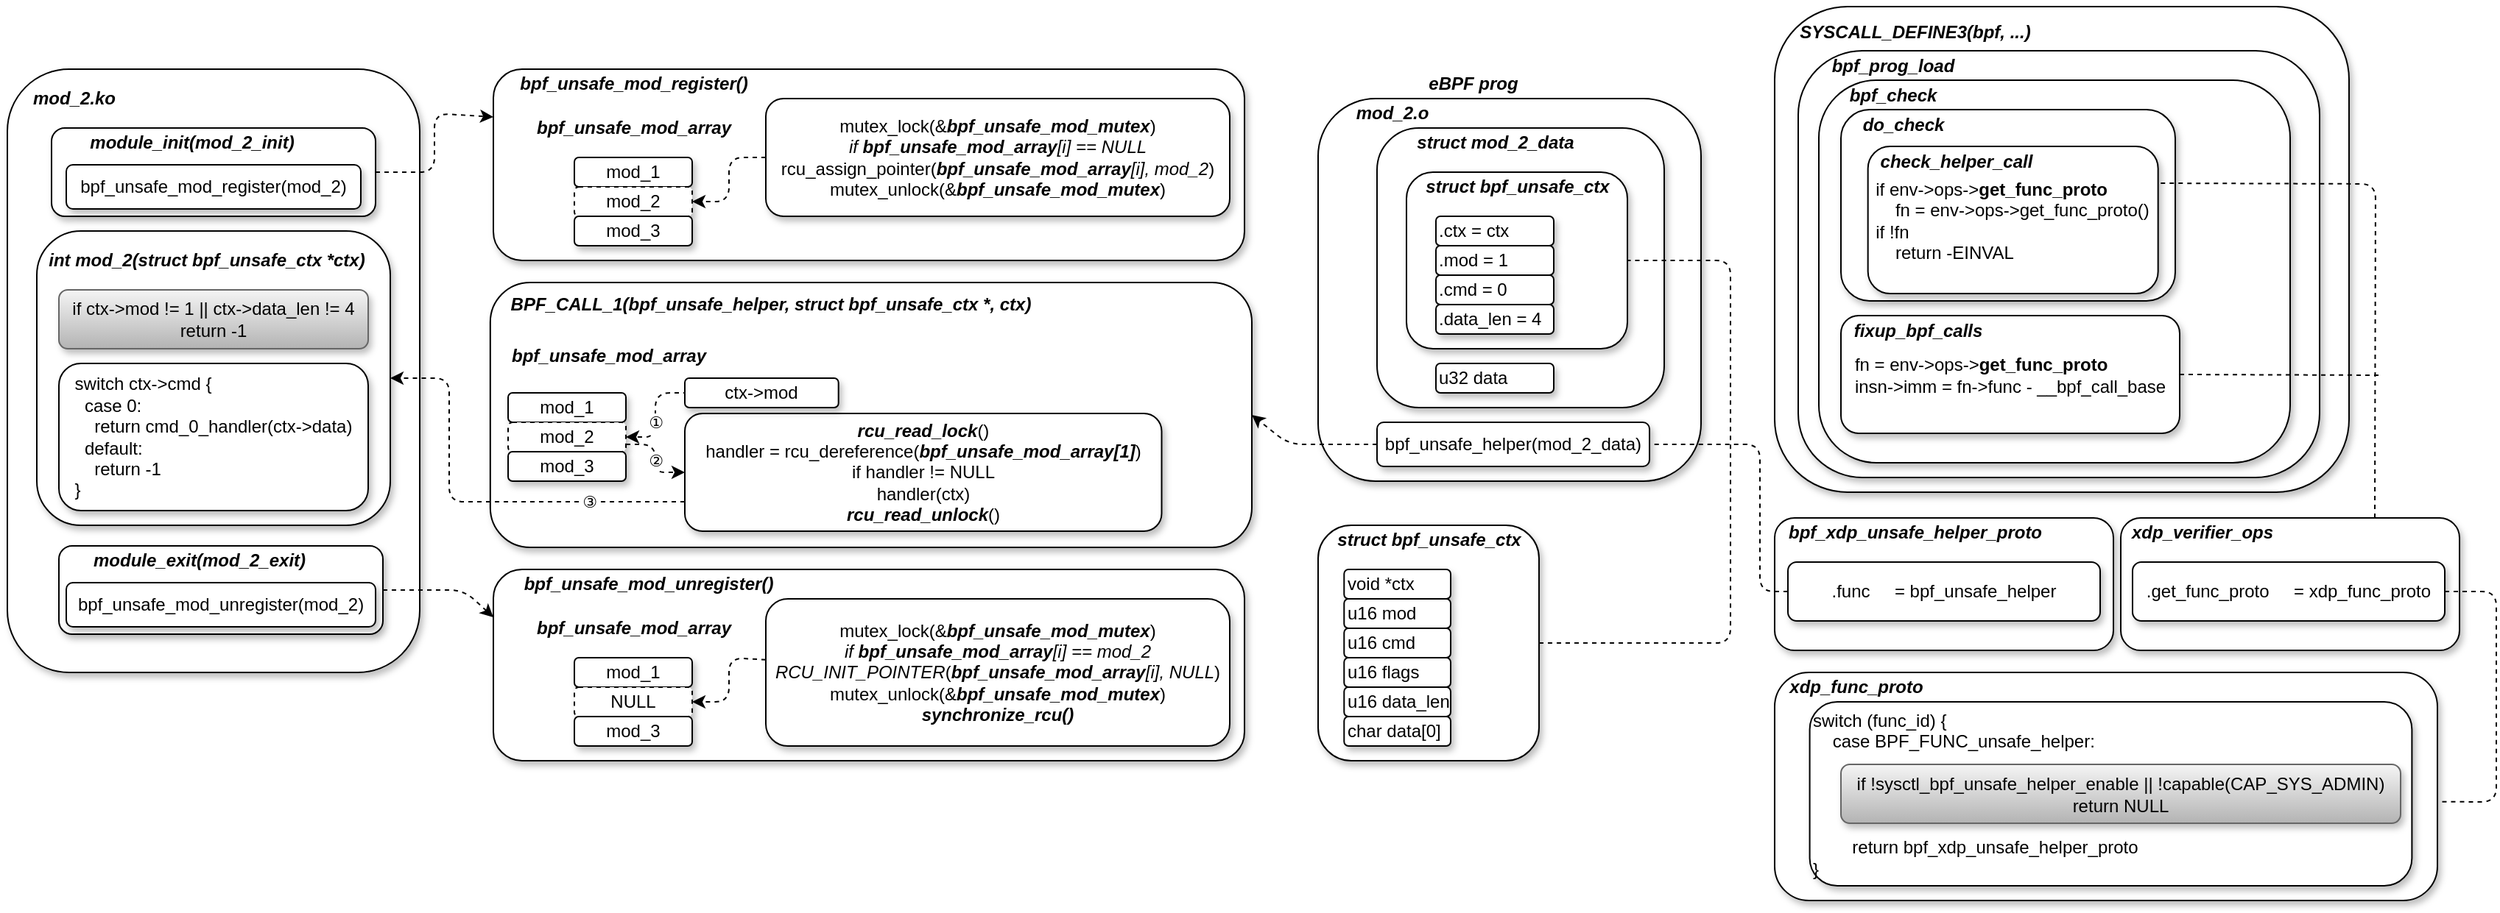 <mxfile version="13.3.5" type="github">
  <diagram id="UsODh_B02LaGBhSNhIkN" name="第 1 页">
    <mxGraphModel dx="2399" dy="2059" grid="1" gridSize="10" guides="1" tooltips="1" connect="1" arrows="1" fold="1" page="1" pageScale="1" pageWidth="827" pageHeight="1169" math="0" shadow="0">
      <root>
        <mxCell id="0" />
        <mxCell id="1" parent="0" />
        <mxCell id="TzFbMV1PJnbHqf79eMci-11" value="" style="rounded=1;whiteSpace=wrap;html=1;shadow=1;" vertex="1" parent="1">
          <mxGeometry x="1110" y="-122.5" width="390" height="330" as="geometry" />
        </mxCell>
        <mxCell id="_XcDRv5XE8WnniG2f3Z3-3" value="" style="group" parent="1" vertex="1" connectable="0">
          <mxGeometry x="435" y="65" width="320" height="180" as="geometry" />
        </mxCell>
        <mxCell id="_XcDRv5XE8WnniG2f3Z3-1" value="" style="rounded=1;whiteSpace=wrap;html=1;shadow=1;" parent="_XcDRv5XE8WnniG2f3Z3-3" vertex="1">
          <mxGeometry x="-197.1" width="517.1" height="180" as="geometry" />
        </mxCell>
        <mxCell id="_XcDRv5XE8WnniG2f3Z3-18" value="&lt;b&gt;&lt;i&gt;bpf_unsafe_mod_array&lt;/i&gt;&lt;/b&gt;" style="text;html=1;align=center;verticalAlign=middle;resizable=0;points=[];autosize=1;" parent="_XcDRv5XE8WnniG2f3Z3-3" vertex="1">
          <mxGeometry x="-192.104" y="40" width="150" height="20" as="geometry" />
        </mxCell>
        <mxCell id="TzFbMV1PJnbHqf79eMci-2" value="&lt;b&gt;&lt;i&gt;SYSCALL_DEFINE3(bpf, ...)&lt;/i&gt;&lt;/b&gt;" style="text;html=1;align=center;verticalAlign=middle;resizable=0;points=[];autosize=1;" vertex="1" parent="_XcDRv5XE8WnniG2f3Z3-3">
          <mxGeometry x="685.001" y="-180.5" width="170" height="20" as="geometry" />
        </mxCell>
        <mxCell id="_XcDRv5XE8WnniG2f3Z3-2" value="&lt;b&gt;&lt;i&gt;BPF_CALL_1(bpf_unsafe_helper, &lt;/i&gt;&lt;/b&gt;&lt;b&gt;&lt;i&gt;struct bpf_unsafe_ctx *&lt;/i&gt;&lt;/b&gt;&lt;b&gt;&lt;i&gt;, ctx)&lt;/i&gt;&lt;/b&gt;" style="text;html=1;align=center;verticalAlign=middle;resizable=0;points=[];autosize=1;" parent="_XcDRv5XE8WnniG2f3Z3-3" vertex="1">
          <mxGeometry x="-192.099" y="5" width="370" height="20" as="geometry" />
        </mxCell>
        <mxCell id="_XcDRv5XE8WnniG2f3Z3-9" value="&lt;b&gt;&lt;i&gt;rcu_read_lock&lt;/i&gt;&lt;/b&gt;()&lt;br&gt;handler =&amp;nbsp;rcu_dereference(&lt;b&gt;&lt;i&gt;bpf_unsafe_mod_array[1]&lt;/i&gt;&lt;/b&gt;)&lt;br&gt;if handler != NULL&lt;br&gt;handler(ctx)&lt;br&gt;&lt;b&gt;&lt;i&gt;rcu_read_unlock&lt;/i&gt;&lt;/b&gt;()" style="rounded=1;whiteSpace=wrap;html=1;shadow=1;" parent="1" vertex="1">
          <mxGeometry x="370" y="154" width="323.75" height="80" as="geometry" />
        </mxCell>
        <mxCell id="_XcDRv5XE8WnniG2f3Z3-10" value="" style="endArrow=classic;html=1;exitX=0;exitY=0.5;exitDx=0;exitDy=0;entryX=1;entryY=0.5;entryDx=0;entryDy=0;dashed=1;" parent="1" source="_XcDRv5XE8WnniG2f3Z3-8" edge="1">
          <mxGeometry width="50" height="50" relative="1" as="geometry">
            <mxPoint x="510" y="220" as="sourcePoint" />
            <mxPoint x="330" y="170" as="targetPoint" />
            <Array as="points">
              <mxPoint x="400" y="140" />
              <mxPoint x="350" y="140" />
              <mxPoint x="350" y="170" />
            </Array>
          </mxGeometry>
        </mxCell>
        <mxCell id="_XcDRv5XE8WnniG2f3Z3-102" value="①" style="edgeLabel;html=1;align=center;verticalAlign=middle;resizable=0;points=[];" parent="_XcDRv5XE8WnniG2f3Z3-10" vertex="1" connectable="0">
          <mxGeometry x="0.534" relative="1" as="geometry">
            <mxPoint as="offset" />
          </mxGeometry>
        </mxCell>
        <mxCell id="_XcDRv5XE8WnniG2f3Z3-11" value="" style="endArrow=classic;html=1;exitX=1;exitY=0.75;exitDx=0;exitDy=0;entryX=0;entryY=0.5;entryDx=0;entryDy=0;dashed=1;" parent="1" target="_XcDRv5XE8WnniG2f3Z3-9" edge="1">
          <mxGeometry width="50" height="50" relative="1" as="geometry">
            <mxPoint x="330" y="175" as="sourcePoint" />
            <mxPoint x="560" y="170" as="targetPoint" />
            <Array as="points">
              <mxPoint x="350" y="175" />
              <mxPoint x="350" y="194" />
            </Array>
          </mxGeometry>
        </mxCell>
        <mxCell id="_XcDRv5XE8WnniG2f3Z3-103" value="②" style="edgeLabel;html=1;align=center;verticalAlign=middle;resizable=0;points=[];" parent="_XcDRv5XE8WnniG2f3Z3-11" vertex="1" connectable="0">
          <mxGeometry x="0.032" relative="1" as="geometry">
            <mxPoint as="offset" />
          </mxGeometry>
        </mxCell>
        <mxCell id="_XcDRv5XE8WnniG2f3Z3-12" value="" style="rounded=1;whiteSpace=wrap;html=1;shadow=1;" parent="1" vertex="1">
          <mxGeometry x="-90" y="-80" width="280" height="410" as="geometry" />
        </mxCell>
        <mxCell id="_XcDRv5XE8WnniG2f3Z3-13" value="&lt;b&gt;&lt;i&gt;mod_2.ko&lt;/i&gt;&lt;/b&gt;" style="text;html=1;align=center;verticalAlign=middle;resizable=0;points=[];autosize=1;" parent="1" vertex="1">
          <mxGeometry x="-80" y="-70" width="70" height="20" as="geometry" />
        </mxCell>
        <mxCell id="_XcDRv5XE8WnniG2f3Z3-14" value="" style="rounded=1;whiteSpace=wrap;html=1;shadow=1;" parent="1" vertex="1">
          <mxGeometry x="240" y="-80" width="510" height="130" as="geometry" />
        </mxCell>
        <mxCell id="_XcDRv5XE8WnniG2f3Z3-15" value="&lt;b&gt;&lt;i&gt;bpf_unsafe_mod_register()&lt;/i&gt;&lt;/b&gt;" style="text;html=1;align=center;verticalAlign=middle;resizable=0;points=[];autosize=1;" parent="1" vertex="1">
          <mxGeometry x="250" y="-80" width="170" height="20" as="geometry" />
        </mxCell>
        <mxCell id="_XcDRv5XE8WnniG2f3Z3-19" value="mutex_lock(&amp;amp;&lt;b&gt;&lt;i&gt;bpf_unsafe_mod_mutex&lt;/i&gt;&lt;/b&gt;)&lt;br&gt;&lt;i&gt;if &lt;b&gt;bpf_unsafe_mod_array&lt;/b&gt;[i] == NULL&lt;br&gt;&lt;/i&gt;rcu_assign_pointer(&lt;i&gt;&lt;b&gt;bpf_unsafe_mod_array&lt;/b&gt;[i], mod_2&lt;/i&gt;)&lt;br&gt;mutex_unlock(&amp;amp;&lt;b&gt;&lt;i&gt;bpf_unsafe_mod_mutex&lt;/i&gt;&lt;/b&gt;)" style="rounded=1;whiteSpace=wrap;html=1;shadow=1;" parent="1" vertex="1">
          <mxGeometry x="425" y="-60" width="315" height="80" as="geometry" />
        </mxCell>
        <mxCell id="_XcDRv5XE8WnniG2f3Z3-20" value="&lt;b&gt;&lt;i&gt;bpf_unsafe_mod_array&lt;/i&gt;&lt;/b&gt;" style="text;html=1;align=center;verticalAlign=middle;resizable=0;points=[];autosize=1;" parent="1" vertex="1">
          <mxGeometry x="260" y="-50" width="150" height="20" as="geometry" />
        </mxCell>
        <mxCell id="_XcDRv5XE8WnniG2f3Z3-21" value="mod_1" style="rounded=1;whiteSpace=wrap;html=1;shadow=1;" parent="1" vertex="1">
          <mxGeometry x="295.004" y="-20" width="80" height="20" as="geometry" />
        </mxCell>
        <mxCell id="_XcDRv5XE8WnniG2f3Z3-22" value="mod_2" style="rounded=1;whiteSpace=wrap;html=1;shadow=1;dashed=1;" parent="1" vertex="1">
          <mxGeometry x="295.004" width="80" height="20" as="geometry" />
        </mxCell>
        <mxCell id="_XcDRv5XE8WnniG2f3Z3-23" value="mod_3" style="rounded=1;whiteSpace=wrap;html=1;shadow=1;" parent="1" vertex="1">
          <mxGeometry x="295.004" y="20" width="80" height="20" as="geometry" />
        </mxCell>
        <mxCell id="_XcDRv5XE8WnniG2f3Z3-24" value="" style="endArrow=classic;html=1;exitX=0;exitY=0.5;exitDx=0;exitDy=0;entryX=1;entryY=0.5;entryDx=0;entryDy=0;dashed=1;" parent="1" source="_XcDRv5XE8WnniG2f3Z3-19" target="_XcDRv5XE8WnniG2f3Z3-22" edge="1">
          <mxGeometry width="50" height="50" relative="1" as="geometry">
            <mxPoint x="410" y="-20" as="sourcePoint" />
            <mxPoint x="460" y="-70" as="targetPoint" />
            <Array as="points">
              <mxPoint x="400" y="-20" />
              <mxPoint x="400" y="10" />
            </Array>
          </mxGeometry>
        </mxCell>
        <mxCell id="_XcDRv5XE8WnniG2f3Z3-25" value="" style="rounded=1;whiteSpace=wrap;html=1;shadow=1;" parent="1" vertex="1">
          <mxGeometry x="240" y="260" width="510" height="130" as="geometry" />
        </mxCell>
        <mxCell id="_XcDRv5XE8WnniG2f3Z3-26" value="&lt;b&gt;&lt;i&gt;bpf_unsafe_mod_unregister()&lt;/i&gt;&lt;/b&gt;" style="text;html=1;align=center;verticalAlign=middle;resizable=0;points=[];autosize=1;" parent="1" vertex="1">
          <mxGeometry x="255" y="260" width="180" height="20" as="geometry" />
        </mxCell>
        <mxCell id="_XcDRv5XE8WnniG2f3Z3-27" value="mutex_lock(&amp;amp;&lt;b&gt;&lt;i&gt;bpf_unsafe_mod_mutex&lt;/i&gt;&lt;/b&gt;)&lt;br&gt;&lt;i&gt;if &lt;b&gt;bpf_unsafe_mod_array&lt;/b&gt;[i] == mod_2&lt;br&gt;&lt;/i&gt;&lt;i&gt;RCU_INIT_POINTER&lt;/i&gt;(&lt;i&gt;&lt;b&gt;bpf_unsafe_mod_array&lt;/b&gt;[i], NULL&lt;/i&gt;)&lt;br&gt;mutex_unlock(&amp;amp;&lt;b&gt;&lt;i&gt;bpf_unsafe_mod_mutex&lt;/i&gt;&lt;/b&gt;)&lt;br&gt;&lt;b&gt;&lt;i&gt;synchronize_rcu()&lt;/i&gt;&lt;/b&gt;" style="rounded=1;whiteSpace=wrap;html=1;shadow=1;" parent="1" vertex="1">
          <mxGeometry x="425" y="280" width="315" height="100" as="geometry" />
        </mxCell>
        <mxCell id="_XcDRv5XE8WnniG2f3Z3-28" value="&lt;b&gt;&lt;i&gt;bpf_unsafe_mod_array&lt;/i&gt;&lt;/b&gt;" style="text;html=1;align=center;verticalAlign=middle;resizable=0;points=[];autosize=1;" parent="1" vertex="1">
          <mxGeometry x="260" y="290" width="150" height="20" as="geometry" />
        </mxCell>
        <mxCell id="_XcDRv5XE8WnniG2f3Z3-29" value="mod_1" style="rounded=1;whiteSpace=wrap;html=1;shadow=1;" parent="1" vertex="1">
          <mxGeometry x="295.004" y="320" width="80" height="20" as="geometry" />
        </mxCell>
        <mxCell id="_XcDRv5XE8WnniG2f3Z3-30" value="NULL" style="rounded=1;whiteSpace=wrap;html=1;shadow=1;dashed=1;" parent="1" vertex="1">
          <mxGeometry x="295.004" y="340" width="80" height="20" as="geometry" />
        </mxCell>
        <mxCell id="_XcDRv5XE8WnniG2f3Z3-31" value="mod_3" style="rounded=1;whiteSpace=wrap;html=1;shadow=1;" parent="1" vertex="1">
          <mxGeometry x="295.004" y="360" width="80" height="20" as="geometry" />
        </mxCell>
        <mxCell id="_XcDRv5XE8WnniG2f3Z3-32" value="" style="endArrow=classic;html=1;entryX=1;entryY=0.5;entryDx=0;entryDy=0;dashed=1;" parent="1" source="_XcDRv5XE8WnniG2f3Z3-27" target="_XcDRv5XE8WnniG2f3Z3-30" edge="1">
          <mxGeometry width="50" height="50" relative="1" as="geometry">
            <mxPoint x="410" y="320" as="sourcePoint" />
            <mxPoint x="460" y="270" as="targetPoint" />
            <Array as="points">
              <mxPoint x="400" y="320" />
              <mxPoint x="400" y="350" />
            </Array>
          </mxGeometry>
        </mxCell>
        <mxCell id="_XcDRv5XE8WnniG2f3Z3-36" value="" style="rounded=1;whiteSpace=wrap;html=1;shadow=1;" parent="1" vertex="1">
          <mxGeometry x="-55" y="244" width="220" height="60" as="geometry" />
        </mxCell>
        <mxCell id="_XcDRv5XE8WnniG2f3Z3-37" value="&lt;b&gt;&lt;i&gt;module_exit(mod_2_exit)&lt;/i&gt;&lt;/b&gt;" style="text;html=1;align=center;verticalAlign=middle;resizable=0;points=[];autosize=1;" parent="1" vertex="1">
          <mxGeometry x="-40" y="244" width="160" height="20" as="geometry" />
        </mxCell>
        <mxCell id="_XcDRv5XE8WnniG2f3Z3-38" value="&lt;span&gt;bpf_unsafe_mod_unregister(mod_2)&lt;/span&gt;" style="rounded=1;whiteSpace=wrap;html=1;shadow=1;" parent="1" vertex="1">
          <mxGeometry x="-50" y="269" width="210" height="30" as="geometry" />
        </mxCell>
        <mxCell id="_XcDRv5XE8WnniG2f3Z3-41" value="" style="rounded=1;whiteSpace=wrap;html=1;shadow=1;" parent="1" vertex="1">
          <mxGeometry x="800" y="-60" width="260" height="260" as="geometry" />
        </mxCell>
        <mxCell id="_XcDRv5XE8WnniG2f3Z3-42" value="&lt;b&gt;&lt;i&gt;mod_2.o&lt;/i&gt;&lt;/b&gt;" style="text;html=1;align=center;verticalAlign=middle;resizable=0;points=[];autosize=1;" parent="1" vertex="1">
          <mxGeometry x="820" y="-60" width="60" height="20" as="geometry" />
        </mxCell>
        <mxCell id="_XcDRv5XE8WnniG2f3Z3-43" value="&lt;span&gt;bpf_unsafe_helper(mod_2_data)&lt;/span&gt;" style="rounded=1;whiteSpace=wrap;html=1;shadow=1;" parent="1" vertex="1">
          <mxGeometry x="840" y="160" width="185" height="30" as="geometry" />
        </mxCell>
        <mxCell id="_XcDRv5XE8WnniG2f3Z3-46" value="&lt;b&gt;&lt;i&gt;eBPF prog&lt;/i&gt;&lt;/b&gt;" style="text;html=1;align=center;verticalAlign=middle;resizable=0;points=[];autosize=1;" parent="1" vertex="1">
          <mxGeometry x="865" y="-80" width="80" height="20" as="geometry" />
        </mxCell>
        <mxCell id="_XcDRv5XE8WnniG2f3Z3-59" value="mod_1" style="rounded=1;whiteSpace=wrap;html=1;shadow=1;" parent="1" vertex="1">
          <mxGeometry x="250.004" y="140" width="80" height="20" as="geometry" />
        </mxCell>
        <mxCell id="_XcDRv5XE8WnniG2f3Z3-60" value="mod_2" style="rounded=1;whiteSpace=wrap;html=1;shadow=1;dashed=1;" parent="1" vertex="1">
          <mxGeometry x="250.004" y="160" width="80" height="20" as="geometry" />
        </mxCell>
        <mxCell id="_XcDRv5XE8WnniG2f3Z3-61" value="mod_3" style="rounded=1;whiteSpace=wrap;html=1;shadow=1;" parent="1" vertex="1">
          <mxGeometry x="250.004" y="180" width="80" height="20" as="geometry" />
        </mxCell>
        <mxCell id="_XcDRv5XE8WnniG2f3Z3-86" value="" style="group" parent="1" vertex="1" connectable="0">
          <mxGeometry x="840" y="-40" width="195" height="190" as="geometry" />
        </mxCell>
        <mxCell id="_XcDRv5XE8WnniG2f3Z3-79" value="" style="rounded=1;whiteSpace=wrap;html=1;shadow=1;" parent="_XcDRv5XE8WnniG2f3Z3-86" vertex="1">
          <mxGeometry width="195" height="190" as="geometry" />
        </mxCell>
        <mxCell id="_XcDRv5XE8WnniG2f3Z3-71" value="" style="rounded=1;whiteSpace=wrap;html=1;shadow=1;" parent="_XcDRv5XE8WnniG2f3Z3-86" vertex="1">
          <mxGeometry x="20" y="30" width="150" height="120" as="geometry" />
        </mxCell>
        <mxCell id="_XcDRv5XE8WnniG2f3Z3-72" value="&lt;span&gt;.ctx = ctx&lt;/span&gt;" style="rounded=1;whiteSpace=wrap;html=1;shadow=1;align=left;" parent="_XcDRv5XE8WnniG2f3Z3-86" vertex="1">
          <mxGeometry x="40" y="60" width="80" height="20" as="geometry" />
        </mxCell>
        <mxCell id="_XcDRv5XE8WnniG2f3Z3-73" value="&lt;b&gt;&lt;i&gt;struct bpf_unsafe_ctx&lt;/i&gt;&lt;/b&gt;" style="text;html=1;align=center;verticalAlign=middle;resizable=0;points=[];autosize=1;" parent="_XcDRv5XE8WnniG2f3Z3-86" vertex="1">
          <mxGeometry x="25" y="30" width="140" height="20" as="geometry" />
        </mxCell>
        <mxCell id="_XcDRv5XE8WnniG2f3Z3-74" value="&lt;span&gt;.mod = 1&lt;/span&gt;" style="rounded=1;whiteSpace=wrap;html=1;shadow=1;align=left;" parent="_XcDRv5XE8WnniG2f3Z3-86" vertex="1">
          <mxGeometry x="40" y="80" width="80" height="20" as="geometry" />
        </mxCell>
        <mxCell id="_XcDRv5XE8WnniG2f3Z3-75" value="&lt;span&gt;.cmd = 0&lt;/span&gt;" style="rounded=1;whiteSpace=wrap;html=1;shadow=1;align=left;" parent="_XcDRv5XE8WnniG2f3Z3-86" vertex="1">
          <mxGeometry x="40" y="100" width="80" height="20" as="geometry" />
        </mxCell>
        <mxCell id="_XcDRv5XE8WnniG2f3Z3-77" value="&lt;span&gt;.data_len = 4&lt;/span&gt;" style="rounded=1;whiteSpace=wrap;html=1;shadow=1;align=left;" parent="_XcDRv5XE8WnniG2f3Z3-86" vertex="1">
          <mxGeometry x="40" y="120" width="80" height="20" as="geometry" />
        </mxCell>
        <mxCell id="_XcDRv5XE8WnniG2f3Z3-81" value="&lt;b&gt;&lt;i&gt;struct mod_2_data&lt;/i&gt;&lt;/b&gt;" style="text;html=1;align=center;verticalAlign=middle;resizable=0;points=[];autosize=1;" parent="_XcDRv5XE8WnniG2f3Z3-86" vertex="1">
          <mxGeometry x="20" width="120" height="20" as="geometry" />
        </mxCell>
        <mxCell id="_XcDRv5XE8WnniG2f3Z3-85" value="&lt;span&gt;u32 data&lt;/span&gt;" style="rounded=1;whiteSpace=wrap;html=1;shadow=1;align=left;" parent="_XcDRv5XE8WnniG2f3Z3-86" vertex="1">
          <mxGeometry x="40" y="160" width="80" height="20" as="geometry" />
        </mxCell>
        <mxCell id="_XcDRv5XE8WnniG2f3Z3-88" value="" style="group" parent="1" vertex="1" connectable="0">
          <mxGeometry x="800" y="230" width="150" height="160" as="geometry" />
        </mxCell>
        <mxCell id="_XcDRv5XE8WnniG2f3Z3-62" value="" style="rounded=1;whiteSpace=wrap;html=1;shadow=1;" parent="_XcDRv5XE8WnniG2f3Z3-88" vertex="1">
          <mxGeometry width="150" height="160" as="geometry" />
        </mxCell>
        <mxCell id="_XcDRv5XE8WnniG2f3Z3-63" value="&lt;span&gt;void *ctx&lt;/span&gt;" style="rounded=1;whiteSpace=wrap;html=1;shadow=1;align=left;" parent="_XcDRv5XE8WnniG2f3Z3-88" vertex="1">
          <mxGeometry x="17.65" y="30" width="72.35" height="20" as="geometry" />
        </mxCell>
        <mxCell id="_XcDRv5XE8WnniG2f3Z3-64" value="&lt;b&gt;&lt;i&gt;struct bpf_unsafe_ctx&lt;/i&gt;&lt;/b&gt;" style="text;html=1;align=center;verticalAlign=middle;resizable=0;points=[];autosize=1;" parent="_XcDRv5XE8WnniG2f3Z3-88" vertex="1">
          <mxGeometry x="5.004" width="140" height="20" as="geometry" />
        </mxCell>
        <mxCell id="_XcDRv5XE8WnniG2f3Z3-65" value="&lt;span&gt;u16 mod&lt;/span&gt;" style="rounded=1;whiteSpace=wrap;html=1;shadow=1;align=left;" parent="_XcDRv5XE8WnniG2f3Z3-88" vertex="1">
          <mxGeometry x="17.65" y="50" width="72.35" height="20" as="geometry" />
        </mxCell>
        <mxCell id="_XcDRv5XE8WnniG2f3Z3-66" value="&lt;span&gt;u16 cmd&lt;/span&gt;" style="rounded=1;whiteSpace=wrap;html=1;shadow=1;align=left;" parent="_XcDRv5XE8WnniG2f3Z3-88" vertex="1">
          <mxGeometry x="17.65" y="70" width="72.35" height="20" as="geometry" />
        </mxCell>
        <mxCell id="_XcDRv5XE8WnniG2f3Z3-67" value="&lt;span&gt;u16 flags&lt;/span&gt;" style="rounded=1;whiteSpace=wrap;html=1;shadow=1;align=left;" parent="_XcDRv5XE8WnniG2f3Z3-88" vertex="1">
          <mxGeometry x="17.65" y="90" width="72.35" height="20" as="geometry" />
        </mxCell>
        <mxCell id="_XcDRv5XE8WnniG2f3Z3-68" value="&lt;span&gt;u16 data_len&lt;/span&gt;" style="rounded=1;whiteSpace=wrap;html=1;shadow=1;align=left;" parent="_XcDRv5XE8WnniG2f3Z3-88" vertex="1">
          <mxGeometry x="17.65" y="110" width="72.35" height="20" as="geometry" />
        </mxCell>
        <mxCell id="_XcDRv5XE8WnniG2f3Z3-69" value="&lt;span&gt;char data[0]&lt;/span&gt;" style="rounded=1;whiteSpace=wrap;html=1;shadow=1;align=left;" parent="_XcDRv5XE8WnniG2f3Z3-88" vertex="1">
          <mxGeometry x="17.65" y="130" width="72.35" height="20" as="geometry" />
        </mxCell>
        <mxCell id="_XcDRv5XE8WnniG2f3Z3-90" value="" style="rounded=1;whiteSpace=wrap;html=1;shadow=1;" parent="1" vertex="1">
          <mxGeometry x="-60" y="-40" width="220" height="60" as="geometry" />
        </mxCell>
        <mxCell id="_XcDRv5XE8WnniG2f3Z3-91" value="&lt;b&gt;&lt;i&gt;module_init(mod_2_init)&lt;/i&gt;&lt;/b&gt;" style="text;html=1;align=center;verticalAlign=middle;resizable=0;points=[];autosize=1;" parent="1" vertex="1">
          <mxGeometry x="-40" y="-40" width="150" height="20" as="geometry" />
        </mxCell>
        <mxCell id="_XcDRv5XE8WnniG2f3Z3-92" value="&lt;span&gt;bpf_unsafe_mod_register(mod_2)&lt;/span&gt;" style="rounded=1;whiteSpace=wrap;html=1;shadow=1;" parent="1" vertex="1">
          <mxGeometry x="-50" y="-15" width="200" height="30" as="geometry" />
        </mxCell>
        <mxCell id="_XcDRv5XE8WnniG2f3Z3-93" value="" style="rounded=1;whiteSpace=wrap;html=1;shadow=1;" parent="1" vertex="1">
          <mxGeometry x="-70" y="30" width="240" height="200" as="geometry" />
        </mxCell>
        <mxCell id="_XcDRv5XE8WnniG2f3Z3-94" value="&lt;b&gt;&lt;i&gt;int mod_2(struct bpf_unsafe_ctx *ctx)&lt;/i&gt;&lt;/b&gt;" style="text;html=1;align=center;verticalAlign=middle;resizable=0;points=[];autosize=1;" parent="1" vertex="1">
          <mxGeometry x="-70" y="40" width="230" height="20" as="geometry" />
        </mxCell>
        <mxCell id="_XcDRv5XE8WnniG2f3Z3-95" value="if ctx-&amp;gt;mod != 1 || ctx-&amp;gt;data_len != 4&lt;br&gt;return -1" style="rounded=1;whiteSpace=wrap;html=1;shadow=1;fillColor=#f5f5f5;strokeColor=#666666;gradientColor=#b3b3b3;" parent="1" vertex="1">
          <mxGeometry x="-55" y="70" width="210" height="40" as="geometry" />
        </mxCell>
        <mxCell id="_XcDRv5XE8WnniG2f3Z3-96" value="&lt;div style=&quot;text-align: left&quot;&gt;&lt;span&gt;switch ctx-&amp;gt;cmd {&lt;/span&gt;&lt;/div&gt;&lt;div style=&quot;text-align: left&quot;&gt;&lt;span&gt;&amp;nbsp; case 0:&lt;/span&gt;&lt;/div&gt;&lt;div style=&quot;text-align: left&quot;&gt;&lt;span&gt;&amp;nbsp; &amp;nbsp; return cmd_0_handler(ctx-&amp;gt;data)&lt;/span&gt;&lt;/div&gt;&lt;div style=&quot;text-align: left&quot;&gt;&lt;span&gt;&amp;nbsp; default:&lt;/span&gt;&lt;/div&gt;&lt;div style=&quot;text-align: left&quot;&gt;&lt;span&gt;&amp;nbsp; &amp;nbsp; return -1&lt;/span&gt;&lt;/div&gt;&lt;div style=&quot;text-align: left&quot;&gt;&lt;span&gt;}&lt;/span&gt;&lt;/div&gt;" style="rounded=1;whiteSpace=wrap;html=1;shadow=1;" parent="1" vertex="1">
          <mxGeometry x="-55" y="120" width="210" height="100" as="geometry" />
        </mxCell>
        <mxCell id="_XcDRv5XE8WnniG2f3Z3-97" value="" style="endArrow=classic;html=1;entryX=0;entryY=0.25;entryDx=0;entryDy=0;exitX=1;exitY=0.5;exitDx=0;exitDy=0;dashed=1;" parent="1" source="_XcDRv5XE8WnniG2f3Z3-90" target="_XcDRv5XE8WnniG2f3Z3-14" edge="1">
          <mxGeometry width="50" height="50" relative="1" as="geometry">
            <mxPoint x="440" y="230" as="sourcePoint" />
            <mxPoint x="490" y="180" as="targetPoint" />
            <Array as="points">
              <mxPoint x="200" y="-10" />
              <mxPoint x="200" y="-50" />
            </Array>
          </mxGeometry>
        </mxCell>
        <mxCell id="_XcDRv5XE8WnniG2f3Z3-99" value="" style="endArrow=classic;html=1;dashed=1;entryX=0;entryY=0.25;entryDx=0;entryDy=0;exitX=1;exitY=0.5;exitDx=0;exitDy=0;" parent="1" source="_XcDRv5XE8WnniG2f3Z3-36" target="_XcDRv5XE8WnniG2f3Z3-25" edge="1">
          <mxGeometry width="50" height="50" relative="1" as="geometry">
            <mxPoint x="430" y="220" as="sourcePoint" />
            <mxPoint x="480" y="170" as="targetPoint" />
            <Array as="points">
              <mxPoint x="220" y="274" />
            </Array>
          </mxGeometry>
        </mxCell>
        <mxCell id="_XcDRv5XE8WnniG2f3Z3-100" value="" style="endArrow=classic;html=1;dashed=1;exitX=0;exitY=0.75;exitDx=0;exitDy=0;entryX=1;entryY=0.5;entryDx=0;entryDy=0;" parent="1" source="_XcDRv5XE8WnniG2f3Z3-9" target="_XcDRv5XE8WnniG2f3Z3-93" edge="1">
          <mxGeometry width="50" height="50" relative="1" as="geometry">
            <mxPoint x="430" y="180" as="sourcePoint" />
            <mxPoint x="480" y="130" as="targetPoint" />
            <Array as="points">
              <mxPoint x="210" y="214" />
              <mxPoint x="210" y="130" />
            </Array>
          </mxGeometry>
        </mxCell>
        <mxCell id="_XcDRv5XE8WnniG2f3Z3-104" value="③" style="edgeLabel;html=1;align=center;verticalAlign=middle;resizable=0;points=[];" parent="_XcDRv5XE8WnniG2f3Z3-100" vertex="1" connectable="0">
          <mxGeometry x="-0.539" relative="1" as="geometry">
            <mxPoint as="offset" />
          </mxGeometry>
        </mxCell>
        <mxCell id="_XcDRv5XE8WnniG2f3Z3-8" value="ctx-&amp;gt;mod" style="rounded=1;whiteSpace=wrap;html=1;shadow=1;align=center;" parent="1" vertex="1">
          <mxGeometry x="370" y="130" width="104.34" height="20" as="geometry" />
        </mxCell>
        <mxCell id="_XcDRv5XE8WnniG2f3Z3-101" value="" style="endArrow=classic;html=1;dashed=1;exitX=0;exitY=0.5;exitDx=0;exitDy=0;entryX=1;entryY=0.5;entryDx=0;entryDy=0;" parent="1" source="_XcDRv5XE8WnniG2f3Z3-43" target="_XcDRv5XE8WnniG2f3Z3-1" edge="1">
          <mxGeometry width="50" height="50" relative="1" as="geometry">
            <mxPoint x="630" y="220" as="sourcePoint" />
            <mxPoint x="680" y="170" as="targetPoint" />
            <Array as="points">
              <mxPoint x="780" y="175" />
            </Array>
          </mxGeometry>
        </mxCell>
        <mxCell id="_XcDRv5XE8WnniG2f3Z3-105" value="" style="endArrow=none;html=1;dashed=1;entryX=1;entryY=0.5;entryDx=0;entryDy=0;exitX=1;exitY=0.5;exitDx=0;exitDy=0;" parent="1" source="_XcDRv5XE8WnniG2f3Z3-62" target="_XcDRv5XE8WnniG2f3Z3-71" edge="1">
          <mxGeometry width="50" height="50" relative="1" as="geometry">
            <mxPoint x="800" y="190" as="sourcePoint" />
            <mxPoint x="850" y="140" as="targetPoint" />
            <Array as="points">
              <mxPoint x="1080" y="310" />
              <mxPoint x="1080" y="50" />
            </Array>
          </mxGeometry>
        </mxCell>
        <mxCell id="TzFbMV1PJnbHqf79eMci-5" value="" style="rounded=1;whiteSpace=wrap;html=1;shadow=1;" vertex="1" parent="1">
          <mxGeometry x="1126" y="-92.5" width="354" height="290" as="geometry" />
        </mxCell>
        <mxCell id="TzFbMV1PJnbHqf79eMci-6" value="&lt;span&gt;&lt;b&gt;&lt;i&gt;bpf_prog_load&lt;/i&gt;&lt;/b&gt;&lt;/span&gt;" style="text;html=1;align=center;verticalAlign=middle;resizable=0;points=[];autosize=1;" vertex="1" parent="1">
          <mxGeometry x="1140" y="-92.5" width="100" height="20" as="geometry" />
        </mxCell>
        <mxCell id="TzFbMV1PJnbHqf79eMci-7" value="" style="rounded=1;whiteSpace=wrap;html=1;shadow=1;" vertex="1" parent="1">
          <mxGeometry x="1140" y="-72.5" width="320" height="260" as="geometry" />
        </mxCell>
        <mxCell id="TzFbMV1PJnbHqf79eMci-8" value="&lt;b&gt;&lt;i&gt;bpf_check&lt;/i&gt;&lt;/b&gt;" style="text;html=1;align=center;verticalAlign=middle;resizable=0;points=[];autosize=1;" vertex="1" parent="1">
          <mxGeometry x="1155" y="-72.5" width="70" height="20" as="geometry" />
        </mxCell>
        <mxCell id="TzFbMV1PJnbHqf79eMci-9" value="&lt;div style=&quot;text-align: left&quot;&gt;fn =&amp;nbsp;env-&amp;gt;ops-&amp;gt;&lt;b&gt;get_func_proto&lt;/b&gt;&lt;/div&gt;&lt;div style=&quot;text-align: left&quot;&gt;insn-&amp;gt;imm = fn-&amp;gt;func - __bpf_call_base&lt;br&gt;&lt;/div&gt;" style="rounded=1;whiteSpace=wrap;html=1;shadow=1;" vertex="1" parent="1">
          <mxGeometry x="1155" y="87.5" width="230" height="80" as="geometry" />
        </mxCell>
        <mxCell id="TzFbMV1PJnbHqf79eMci-10" value="&lt;b&gt;&lt;i&gt;fixup_bpf_calls&lt;/i&gt;&lt;/b&gt;" style="text;html=1;align=center;verticalAlign=middle;resizable=0;points=[];autosize=1;" vertex="1" parent="1">
          <mxGeometry x="1157" y="87.5" width="100" height="20" as="geometry" />
        </mxCell>
        <mxCell id="TzFbMV1PJnbHqf79eMci-12" value="" style="rounded=1;whiteSpace=wrap;html=1;shadow=1;" vertex="1" parent="1">
          <mxGeometry x="1345" y="225" width="230" height="90" as="geometry" />
        </mxCell>
        <mxCell id="TzFbMV1PJnbHqf79eMci-13" value="&lt;b&gt;&lt;i&gt;xdp_verifier_ops&lt;/i&gt;&lt;/b&gt;" style="text;html=1;align=center;verticalAlign=middle;resizable=0;points=[];autosize=1;" vertex="1" parent="1">
          <mxGeometry x="1345.001" y="225" width="110" height="20" as="geometry" />
        </mxCell>
        <mxCell id="TzFbMV1PJnbHqf79eMci-14" value=".get_func_proto&amp;nbsp; &amp;nbsp; &amp;nbsp;= xdp_func_proto" style="rounded=1;whiteSpace=wrap;html=1;shadow=1;" vertex="1" parent="1">
          <mxGeometry x="1353" y="255" width="212" height="40" as="geometry" />
        </mxCell>
        <mxCell id="TzFbMV1PJnbHqf79eMci-19" value="" style="rounded=1;whiteSpace=wrap;html=1;shadow=1;" vertex="1" parent="1">
          <mxGeometry x="1110" y="225" width="230" height="90" as="geometry" />
        </mxCell>
        <mxCell id="TzFbMV1PJnbHqf79eMci-20" value="&lt;span style=&quot;text-align: left&quot;&gt;&lt;b&gt;&lt;i&gt;bpf_xdp_unsafe_helper_proto&lt;/i&gt;&lt;/b&gt;&lt;/span&gt;" style="text;html=1;align=center;verticalAlign=middle;resizable=0;points=[];autosize=1;" vertex="1" parent="1">
          <mxGeometry x="1110.001" y="225" width="190" height="20" as="geometry" />
        </mxCell>
        <mxCell id="TzFbMV1PJnbHqf79eMci-33" value="" style="group" vertex="1" connectable="0" parent="1">
          <mxGeometry x="1155" y="-52.5" width="227" height="130" as="geometry" />
        </mxCell>
        <mxCell id="TzFbMV1PJnbHqf79eMci-23" value="&lt;div style=&quot;text-align: left&quot;&gt;&lt;br&gt;&lt;/div&gt;" style="rounded=1;whiteSpace=wrap;html=1;shadow=1;" vertex="1" parent="TzFbMV1PJnbHqf79eMci-33">
          <mxGeometry width="227" height="130" as="geometry" />
        </mxCell>
        <mxCell id="TzFbMV1PJnbHqf79eMci-32" value="" style="group" vertex="1" connectable="0" parent="TzFbMV1PJnbHqf79eMci-33">
          <mxGeometry x="7" width="208.34" height="125" as="geometry" />
        </mxCell>
        <mxCell id="TzFbMV1PJnbHqf79eMci-22" value="&lt;b&gt;&lt;i&gt;do_check&lt;/i&gt;&lt;/b&gt;" style="text;html=1;align=center;verticalAlign=middle;resizable=0;points=[];autosize=1;" vertex="1" parent="TzFbMV1PJnbHqf79eMci-32">
          <mxGeometry width="70" height="20" as="geometry" />
        </mxCell>
        <mxCell id="TzFbMV1PJnbHqf79eMci-26" value="&lt;div style=&quot;text-align: left&quot;&gt;if env-&amp;gt;ops-&amp;gt;&lt;b&gt;get_func_proto&lt;/b&gt;&lt;/div&gt;&lt;div style=&quot;text-align: left&quot;&gt;&lt;span&gt;&amp;nbsp; &amp;nbsp; fn = env-&amp;gt;ops-&amp;gt;get_func_proto()&lt;/span&gt;&lt;/div&gt;&lt;div style=&quot;text-align: left&quot;&gt;&lt;span&gt;if !fn&lt;/span&gt;&lt;br&gt;&lt;/div&gt;&lt;div style=&quot;text-align: left&quot;&gt;&lt;span&gt;&amp;nbsp; &amp;nbsp;&amp;nbsp;&lt;/span&gt;&lt;span&gt;return -EINVAL&lt;/span&gt;&lt;/div&gt;" style="rounded=1;whiteSpace=wrap;html=1;shadow=1;" vertex="1" parent="TzFbMV1PJnbHqf79eMci-32">
          <mxGeometry x="11.34" y="25" width="197" height="100" as="geometry" />
        </mxCell>
        <mxCell id="TzFbMV1PJnbHqf79eMci-27" value="&lt;b&gt;&lt;i&gt;check_helper_call&lt;/i&gt;&lt;/b&gt;" style="text;html=1;align=center;verticalAlign=middle;resizable=0;points=[];autosize=1;" vertex="1" parent="TzFbMV1PJnbHqf79eMci-32">
          <mxGeometry x="11.34" y="25" width="120" height="20" as="geometry" />
        </mxCell>
        <mxCell id="TzFbMV1PJnbHqf79eMci-35" value=".func&amp;nbsp; &amp;nbsp; &amp;nbsp;= bpf_unsafe_helper" style="rounded=1;whiteSpace=wrap;html=1;shadow=1;" vertex="1" parent="1">
          <mxGeometry x="1119" y="255" width="212" height="40" as="geometry" />
        </mxCell>
        <mxCell id="TzFbMV1PJnbHqf79eMci-40" value="" style="group" vertex="1" connectable="0" parent="1">
          <mxGeometry x="1110" y="330" width="450" height="155" as="geometry" />
        </mxCell>
        <mxCell id="TzFbMV1PJnbHqf79eMci-37" value="" style="group" vertex="1" connectable="0" parent="TzFbMV1PJnbHqf79eMci-40">
          <mxGeometry width="450" height="155" as="geometry" />
        </mxCell>
        <mxCell id="TzFbMV1PJnbHqf79eMci-16" value="" style="rounded=1;whiteSpace=wrap;html=1;shadow=1;" vertex="1" parent="TzFbMV1PJnbHqf79eMci-37">
          <mxGeometry width="450.0" height="155" as="geometry" />
        </mxCell>
        <mxCell id="TzFbMV1PJnbHqf79eMci-17" value="&lt;b&gt;&lt;i&gt;xdp_func_proto&lt;/i&gt;&lt;/b&gt;" style="text;html=1;align=center;verticalAlign=middle;resizable=0;points=[];autosize=1;" vertex="1" parent="TzFbMV1PJnbHqf79eMci-37">
          <mxGeometry x="0.001" width="110" height="20" as="geometry" />
        </mxCell>
        <mxCell id="TzFbMV1PJnbHqf79eMci-18" value="&lt;div&gt;switch (func_id) {&lt;br&gt;&lt;/div&gt;&lt;div&gt;&amp;nbsp; &amp;nbsp;&amp;nbsp;case BPF_FUNC_unsafe_helper:&lt;/div&gt;&lt;div&gt;&lt;br&gt;&lt;/div&gt;&lt;div&gt;&lt;br&gt;&lt;/div&gt;&lt;div&gt;&lt;br&gt;&lt;/div&gt;&lt;div&gt;&lt;br&gt;&lt;/div&gt;&lt;div&gt;&lt;span&gt;&amp;nbsp; &amp;nbsp; &amp;nbsp; &amp;nbsp; return&amp;nbsp;bpf_xdp_unsafe_helper_proto&lt;/span&gt;&lt;br&gt;&lt;/div&gt;&lt;div&gt;}&lt;/div&gt;" style="rounded=1;whiteSpace=wrap;html=1;shadow=1;align=left;" vertex="1" parent="TzFbMV1PJnbHqf79eMci-37">
          <mxGeometry x="23.798" y="20" width="408.894" height="125" as="geometry" />
        </mxCell>
        <mxCell id="0ZUV6MtNoJqbxR7TtAU3-1" value="if !sysctl_bpf_unsafe_helper_enable || !capable(CAP_SYS_ADMIN)&lt;br&gt;return NULL" style="rounded=1;whiteSpace=wrap;html=1;shadow=1;fillColor=#f5f5f5;strokeColor=#666666;gradientColor=#b3b3b3;" parent="TzFbMV1PJnbHqf79eMci-40" vertex="1">
          <mxGeometry x="45" y="62.5" width="380" height="40" as="geometry" />
        </mxCell>
        <mxCell id="TzFbMV1PJnbHqf79eMci-42" value="" style="endArrow=none;dashed=1;html=1;exitX=0;exitY=0.5;exitDx=0;exitDy=0;entryX=1;entryY=0.5;entryDx=0;entryDy=0;" edge="1" parent="1" source="TzFbMV1PJnbHqf79eMci-35" target="_XcDRv5XE8WnniG2f3Z3-43">
          <mxGeometry width="50" height="50" relative="1" as="geometry">
            <mxPoint x="1210" y="220" as="sourcePoint" />
            <mxPoint x="1260" y="170" as="targetPoint" />
            <Array as="points">
              <mxPoint x="1100" y="275" />
              <mxPoint x="1100" y="175" />
            </Array>
          </mxGeometry>
        </mxCell>
        <mxCell id="TzFbMV1PJnbHqf79eMci-43" value="" style="endArrow=none;dashed=1;html=1;entryX=1;entryY=0.25;entryDx=0;entryDy=0;exitX=0.75;exitY=0;exitDx=0;exitDy=0;" edge="1" parent="1" source="TzFbMV1PJnbHqf79eMci-12" target="TzFbMV1PJnbHqf79eMci-26">
          <mxGeometry width="50" height="50" relative="1" as="geometry">
            <mxPoint x="1210" y="230" as="sourcePoint" />
            <mxPoint x="1260" y="180" as="targetPoint" />
            <Array as="points">
              <mxPoint x="1518" y="-2" />
            </Array>
          </mxGeometry>
        </mxCell>
        <mxCell id="TzFbMV1PJnbHqf79eMci-44" value="" style="endArrow=none;dashed=1;html=1;entryX=1;entryY=0.5;entryDx=0;entryDy=0;" edge="1" parent="1" target="TzFbMV1PJnbHqf79eMci-9">
          <mxGeometry width="50" height="50" relative="1" as="geometry">
            <mxPoint x="1520" y="128" as="sourcePoint" />
            <mxPoint x="1260" y="180" as="targetPoint" />
          </mxGeometry>
        </mxCell>
        <mxCell id="TzFbMV1PJnbHqf79eMci-45" value="" style="endArrow=none;dashed=1;html=1;exitX=1;exitY=0.5;exitDx=0;exitDy=0;entryX=1.006;entryY=0.567;entryDx=0;entryDy=0;entryPerimeter=0;" edge="1" parent="1" source="TzFbMV1PJnbHqf79eMci-14" target="TzFbMV1PJnbHqf79eMci-16">
          <mxGeometry width="50" height="50" relative="1" as="geometry">
            <mxPoint x="1210" y="290" as="sourcePoint" />
            <mxPoint x="1260" y="240" as="targetPoint" />
            <Array as="points">
              <mxPoint x="1600" y="275" />
              <mxPoint x="1600" y="418" />
            </Array>
          </mxGeometry>
        </mxCell>
      </root>
    </mxGraphModel>
  </diagram>
</mxfile>
